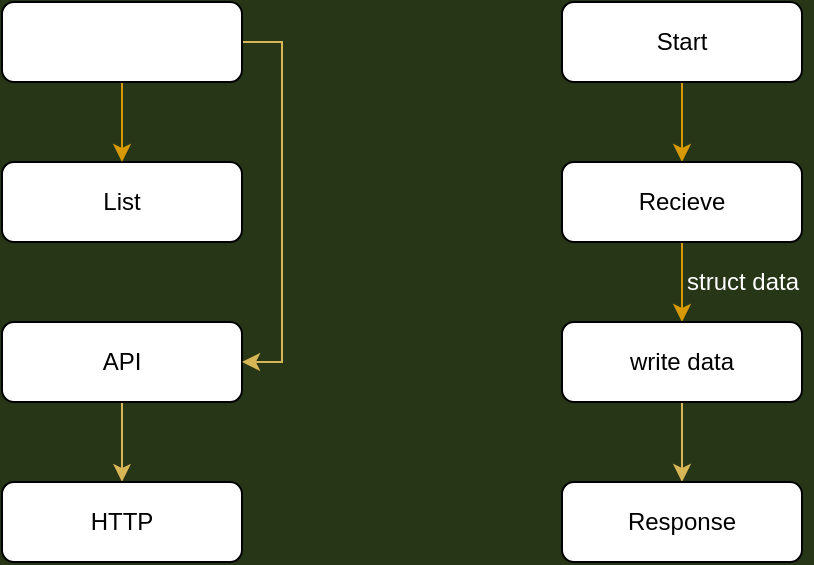 <mxfile version="13.8.0" type="github">
  <diagram id="6xcXNCe8cQLP_P8vVS-I" name="Page-1">
    <mxGraphModel dx="862" dy="427" grid="1" gridSize="10" guides="1" tooltips="1" connect="1" arrows="1" fold="1" page="1" pageScale="1" pageWidth="827" pageHeight="1169" background="#283618" math="0" shadow="0">
      <root>
        <mxCell id="0" />
        <mxCell id="1" parent="0" />
        <mxCell id="AcBzsa9TtrNExwrVKdTz-4" value="" style="edgeStyle=orthogonalEdgeStyle;rounded=0;orthogonalLoop=1;jettySize=auto;html=1;" parent="1" edge="1">
          <mxGeometry relative="1" as="geometry">
            <mxPoint x="400" y="20" as="targetPoint" />
          </mxGeometry>
        </mxCell>
        <mxCell id="axv0J4hKekhMSKpL_j26-10" style="edgeStyle=orthogonalEdgeStyle;rounded=0;orthogonalLoop=1;jettySize=auto;html=1;fillColor=#ffe6cc;strokeColor=#d79b00;" parent="1" source="axv0J4hKekhMSKpL_j26-1" target="axv0J4hKekhMSKpL_j26-2" edge="1">
          <mxGeometry relative="1" as="geometry" />
        </mxCell>
        <mxCell id="axv0J4hKekhMSKpL_j26-1" value="Start&lt;br&gt;" style="rounded=1;whiteSpace=wrap;html=1;" parent="1" vertex="1">
          <mxGeometry x="320" y="40" width="120" height="40" as="geometry" />
        </mxCell>
        <mxCell id="axv0J4hKekhMSKpL_j26-14" value="" style="edgeStyle=orthogonalEdgeStyle;rounded=0;orthogonalLoop=1;jettySize=auto;html=1;fillColor=#ffe6cc;strokeColor=#d79b00;" parent="1" source="axv0J4hKekhMSKpL_j26-2" target="axv0J4hKekhMSKpL_j26-3" edge="1">
          <mxGeometry relative="1" as="geometry" />
        </mxCell>
        <mxCell id="axv0J4hKekhMSKpL_j26-2" value="Recieve" style="rounded=1;whiteSpace=wrap;html=1;" parent="1" vertex="1">
          <mxGeometry x="320" y="120" width="120" height="40" as="geometry" />
        </mxCell>
        <mxCell id="axv0J4hKekhMSKpL_j26-15" value="" style="edgeStyle=orthogonalEdgeStyle;rounded=0;orthogonalLoop=1;jettySize=auto;html=1;fillColor=#fff2cc;strokeColor=#d6b656;" parent="1" source="axv0J4hKekhMSKpL_j26-3" target="axv0J4hKekhMSKpL_j26-4" edge="1">
          <mxGeometry relative="1" as="geometry" />
        </mxCell>
        <mxCell id="axv0J4hKekhMSKpL_j26-3" value="write data" style="rounded=1;whiteSpace=wrap;html=1;" parent="1" vertex="1">
          <mxGeometry x="320" y="200" width="120" height="40" as="geometry" />
        </mxCell>
        <mxCell id="axv0J4hKekhMSKpL_j26-4" value="Response" style="rounded=1;whiteSpace=wrap;html=1;" parent="1" vertex="1">
          <mxGeometry x="320" y="280" width="120" height="40" as="geometry" />
        </mxCell>
        <mxCell id="axv0J4hKekhMSKpL_j26-16" value="&lt;font color=&quot;#ffffff&quot;&gt;struct data&lt;/font&gt;" style="text;html=1;align=center;verticalAlign=middle;resizable=0;points=[];autosize=1;" parent="1" vertex="1">
          <mxGeometry x="375" y="170" width="70" height="20" as="geometry" />
        </mxCell>
        <mxCell id="siJAp6_x3Wu-u4C5lDCt-7" style="edgeStyle=orthogonalEdgeStyle;rounded=0;orthogonalLoop=1;jettySize=auto;html=1;" edge="1" parent="1" source="siJAp6_x3Wu-u4C5lDCt-4" target="siJAp6_x3Wu-u4C5lDCt-6">
          <mxGeometry relative="1" as="geometry" />
        </mxCell>
        <mxCell id="siJAp6_x3Wu-u4C5lDCt-8" style="edgeStyle=orthogonalEdgeStyle;rounded=0;orthogonalLoop=1;jettySize=auto;html=1;" edge="1" parent="1" source="siJAp6_x3Wu-u4C5lDCt-4" target="siJAp6_x3Wu-u4C5lDCt-6">
          <mxGeometry relative="1" as="geometry" />
        </mxCell>
        <mxCell id="siJAp6_x3Wu-u4C5lDCt-9" style="edgeStyle=orthogonalEdgeStyle;rounded=0;orthogonalLoop=1;jettySize=auto;html=1;entryX=0.5;entryY=0;entryDx=0;entryDy=0;fillColor=#fff2cc;strokeColor=#d6b656;" edge="1" parent="1" source="siJAp6_x3Wu-u4C5lDCt-4" target="siJAp6_x3Wu-u4C5lDCt-6">
          <mxGeometry relative="1" as="geometry" />
        </mxCell>
        <mxCell id="siJAp6_x3Wu-u4C5lDCt-4" value="API" style="rounded=1;whiteSpace=wrap;html=1;" vertex="1" parent="1">
          <mxGeometry x="40" y="200" width="120" height="40" as="geometry" />
        </mxCell>
        <mxCell id="siJAp6_x3Wu-u4C5lDCt-5" value="List" style="rounded=1;whiteSpace=wrap;html=1;" vertex="1" parent="1">
          <mxGeometry x="40" y="120" width="120" height="40" as="geometry" />
        </mxCell>
        <mxCell id="siJAp6_x3Wu-u4C5lDCt-6" value="HTTP" style="rounded=1;whiteSpace=wrap;html=1;" vertex="1" parent="1">
          <mxGeometry x="40" y="280" width="120" height="40" as="geometry" />
        </mxCell>
        <mxCell id="siJAp6_x3Wu-u4C5lDCt-11" value="" style="edgeStyle=orthogonalEdgeStyle;rounded=0;orthogonalLoop=1;jettySize=auto;html=1;fillColor=#ffe6cc;strokeColor=#d79b00;" edge="1" parent="1" source="siJAp6_x3Wu-u4C5lDCt-10" target="siJAp6_x3Wu-u4C5lDCt-5">
          <mxGeometry relative="1" as="geometry" />
        </mxCell>
        <mxCell id="siJAp6_x3Wu-u4C5lDCt-12" style="edgeStyle=orthogonalEdgeStyle;rounded=0;orthogonalLoop=1;jettySize=auto;html=1;fillColor=#fff2cc;strokeColor=#d6b656;" edge="1" parent="1" source="siJAp6_x3Wu-u4C5lDCt-10">
          <mxGeometry relative="1" as="geometry">
            <mxPoint x="160" y="220" as="targetPoint" />
            <Array as="points">
              <mxPoint x="180" y="60" />
              <mxPoint x="180" y="220" />
              <mxPoint x="160" y="220" />
            </Array>
          </mxGeometry>
        </mxCell>
        <mxCell id="siJAp6_x3Wu-u4C5lDCt-10" value="" style="rounded=1;whiteSpace=wrap;html=1;" vertex="1" parent="1">
          <mxGeometry x="40" y="40" width="120" height="40" as="geometry" />
        </mxCell>
      </root>
    </mxGraphModel>
  </diagram>
</mxfile>
